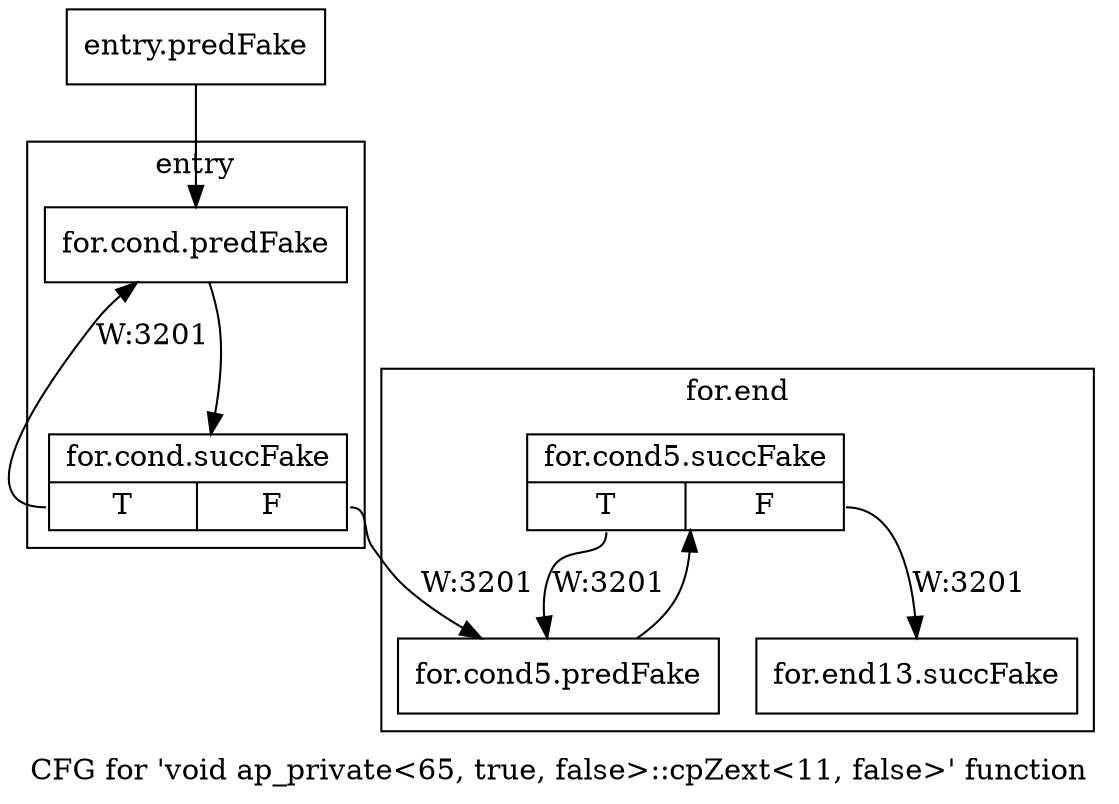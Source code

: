 digraph "CFG for 'void ap_private\<65, true, false\>::cpZext\<11, false\>' function" {
	label="CFG for 'void ap_private\<65, true, false\>::cpZext\<11, false\>' function";

	Node0x3e0fcc0 [shape=record,filename="",linenumber="",label="{entry.predFake}"];
	Node0x3e0fcc0 -> Node0x3e0fd10[ callList="" memoryops="" filename="/tools/Xilinx/Vitis_HLS/2022.1/include/etc/ap_private.h" execusionnum="3200"];
	Node0x3ed8a30 [shape=record,filename="/tools/Xilinx/Vitis_HLS/2022.1/include/etc/ap_private.h",linenumber="5614",label="{for.end13.succFake}"];
subgraph cluster_0 {
	label="for.end";
	tripcount="3200";
	invocationtime="3201";

	Node0x3e0fe50 [shape=record,filename="/tools/Xilinx/Vitis_HLS/2022.1/include/etc/ap_private.h",linenumber="5612",label="{for.cond5.predFake}"];
	Node0x3e0fe50 -> Node0x3ed8950[ callList="" memoryops="" filename="/tools/Xilinx/Vitis_HLS/2022.1/include/etc/ap_private.h" execusionnum="6400"];
	Node0x3ed8950 [shape=record,filename="/tools/Xilinx/Vitis_HLS/2022.1/include/etc/ap_private.h",linenumber="5612",label="{for.cond5.succFake|{<s0>T|<s1>F}}"];
	Node0x3ed8950:s0 -> Node0x3e0fe50[label="W:3201" callList="" memoryops="" filename="/tools/Xilinx/Vitis_HLS/2022.1/include/etc/ap_private.h" execusionnum="3200"];
	Node0x3ed8950:s1 -> Node0x3ed8a30[label="W:3201" callList="" memoryops="" filename="/tools/Xilinx/Vitis_HLS/2022.1/include/etc/ap_private.h" execusionnum="3200"];
}
subgraph cluster_1 {
	label="entry";
	tripcount="3200";
	invocationtime="3200";

	Node0x3e0fd10 [shape=record,filename="/tools/Xilinx/Vitis_HLS/2022.1/include/etc/ap_private.h",linenumber="5610",label="{for.cond.predFake}"];
	Node0x3e0fd10 -> Node0x3ed87f0[ callList="" memoryops="" filename="/tools/Xilinx/Vitis_HLS/2022.1/include/etc/ap_private.h" execusionnum="6400"];
	Node0x3ed87f0 [shape=record,filename="/tools/Xilinx/Vitis_HLS/2022.1/include/etc/ap_private.h",linenumber="5610",label="{for.cond.succFake|{<s0>T|<s1>F}}"];
	Node0x3ed87f0:s0 -> Node0x3e0fd10[label="W:3201" callList="" memoryops="" filename="/tools/Xilinx/Vitis_HLS/2022.1/include/etc/ap_private.h" execusionnum="3200"];
	Node0x3ed87f0:s1 -> Node0x3e0fe50[label="W:3201" callList="" memoryops="" filename="/tools/Xilinx/Vitis_HLS/2022.1/include/etc/ap_private.h" execusionnum="3200"];
}
}
